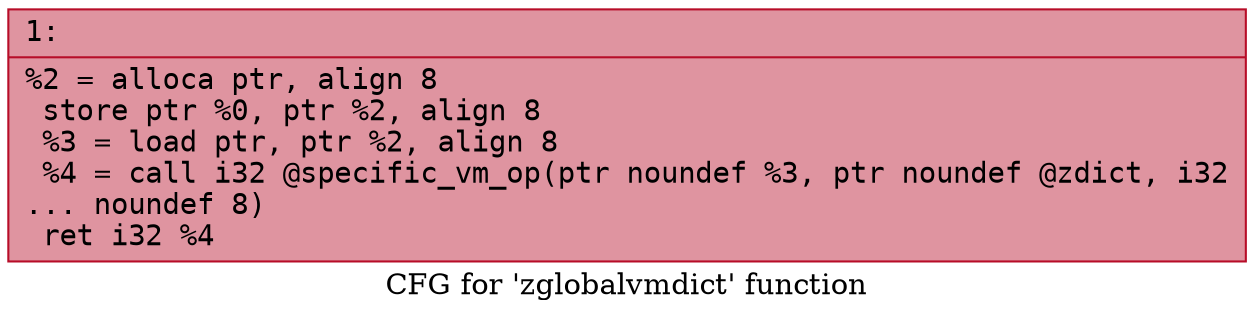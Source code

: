 digraph "CFG for 'zglobalvmdict' function" {
	label="CFG for 'zglobalvmdict' function";

	Node0x6000004b5f90 [shape=record,color="#b70d28ff", style=filled, fillcolor="#b70d2870" fontname="Courier",label="{1:\l|  %2 = alloca ptr, align 8\l  store ptr %0, ptr %2, align 8\l  %3 = load ptr, ptr %2, align 8\l  %4 = call i32 @specific_vm_op(ptr noundef %3, ptr noundef @zdict, i32\l... noundef 8)\l  ret i32 %4\l}"];
}
